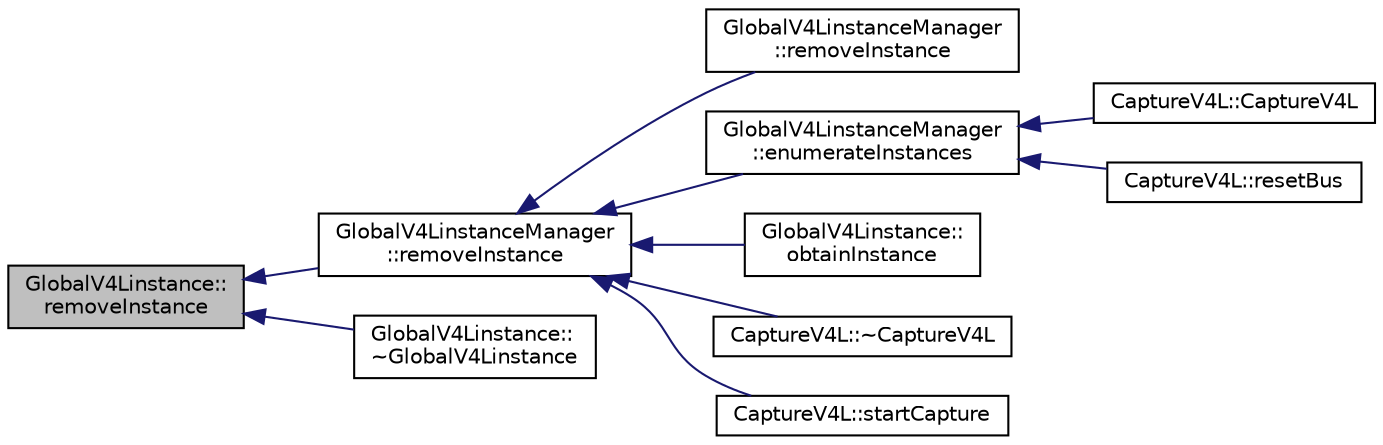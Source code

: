 digraph "GlobalV4Linstance::removeInstance"
{
 // INTERACTIVE_SVG=YES
  edge [fontname="Helvetica",fontsize="10",labelfontname="Helvetica",labelfontsize="10"];
  node [fontname="Helvetica",fontsize="10",shape=record];
  rankdir="LR";
  Node1 [label="GlobalV4Linstance::\lremoveInstance",height=0.2,width=0.4,color="black", fillcolor="grey75", style="filled", fontcolor="black"];
  Node1 -> Node2 [dir="back",color="midnightblue",fontsize="10",style="solid",fontname="Helvetica"];
  Node2 [label="GlobalV4LinstanceManager\l::removeInstance",height=0.2,width=0.4,color="black", fillcolor="white", style="filled",URL="$db/d1e/class_global_v4_linstance_manager.html#aa80f2f14e260085b5555057bb1bc3681"];
  Node2 -> Node3 [dir="back",color="midnightblue",fontsize="10",style="solid",fontname="Helvetica"];
  Node3 [label="GlobalV4LinstanceManager\l::removeInstance",height=0.2,width=0.4,color="black", fillcolor="white", style="filled",URL="$db/d1e/class_global_v4_linstance_manager.html#ae6a21006fe044889877535545d893012"];
  Node2 -> Node4 [dir="back",color="midnightblue",fontsize="10",style="solid",fontname="Helvetica"];
  Node4 [label="GlobalV4LinstanceManager\l::enumerateInstances",height=0.2,width=0.4,color="black", fillcolor="white", style="filled",URL="$db/d1e/class_global_v4_linstance_manager.html#a08622dea006c7576e47296ff196a4de7"];
  Node4 -> Node5 [dir="back",color="midnightblue",fontsize="10",style="solid",fontname="Helvetica"];
  Node5 [label="CaptureV4L::CaptureV4L",height=0.2,width=0.4,color="black", fillcolor="white", style="filled",URL="$d8/d36/class_capture_v4_l.html#a60e140b264be90f6029fc874c57cb6b1"];
  Node4 -> Node6 [dir="back",color="midnightblue",fontsize="10",style="solid",fontname="Helvetica"];
  Node6 [label="CaptureV4L::resetBus",height=0.2,width=0.4,color="black", fillcolor="white", style="filled",URL="$d8/d36/class_capture_v4_l.html#af72f82577d8b997148a3a75afe9b9530"];
  Node2 -> Node7 [dir="back",color="midnightblue",fontsize="10",style="solid",fontname="Helvetica"];
  Node7 [label="GlobalV4Linstance::\lobtainInstance",height=0.2,width=0.4,color="black", fillcolor="white", style="filled",URL="$dc/dcc/class_global_v4_linstance.html#ad465a8d542dddf393be8701483413684"];
  Node2 -> Node8 [dir="back",color="midnightblue",fontsize="10",style="solid",fontname="Helvetica"];
  Node8 [label="CaptureV4L::~CaptureV4L",height=0.2,width=0.4,color="black", fillcolor="white", style="filled",URL="$d8/d36/class_capture_v4_l.html#a6838be7567e6f28bc91236f93c63d892"];
  Node2 -> Node9 [dir="back",color="midnightblue",fontsize="10",style="solid",fontname="Helvetica"];
  Node9 [label="CaptureV4L::startCapture",height=0.2,width=0.4,color="black", fillcolor="white", style="filled",URL="$d8/d36/class_capture_v4_l.html#a8ef5f5e7d9613e4363b38985327f0419",tooltip="Initialize the interface and start capture. "];
  Node1 -> Node10 [dir="back",color="midnightblue",fontsize="10",style="solid",fontname="Helvetica"];
  Node10 [label="GlobalV4Linstance::\l~GlobalV4Linstance",height=0.2,width=0.4,color="black", fillcolor="white", style="filled",URL="$dc/dcc/class_global_v4_linstance.html#a0e3040c3c602f5bca671521fd63a54eb"];
}
